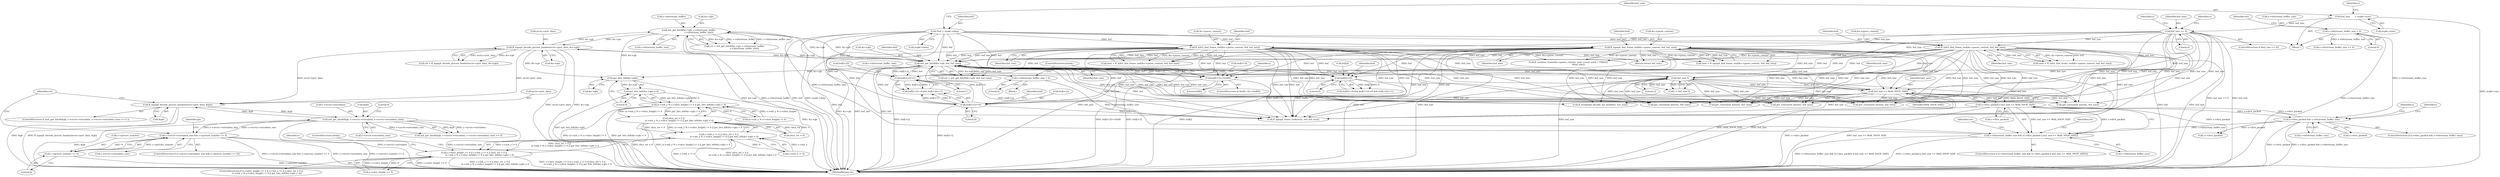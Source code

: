 digraph "0_FFmpeg_bd27a9364ca274ca97f1df6d984e88a0700fb235_0@pointer" {
"1001064" [label="(Call,get_bits_left(&s->gb))"];
"1000359" [label="(Call,init_get_bits8(&s->gb, s->bitstream_buffer,\n                             s->bitstream_buffer_size))"];
"1000471" [label="(Call,ff_mpeg4_decode_picture_header(avctx->priv_data, &s->gb))"];
"1000463" [label="(Call,ff_mpeg4_decode_picture_header(avctx->priv_data, &gb))"];
"1000449" [label="(Call,init_get_bits8(&gb, s->avctx->extradata, s->avctx->extradata_size))"];
"1000434" [label="(Call,s->avctx->extradata_size && s->picture_number == 0)"];
"1000440" [label="(Call,s->picture_number == 0)"];
"1000373" [label="(Call,init_get_bits8(&s->gb, buf, buf_size))"];
"1000205" [label="(Call,ff_mpeg4_find_frame_end(&s->parse_context, buf, buf_size))"];
"1000117" [label="(Call,*buf = avpkt->data)"];
"1000144" [label="(Call,buf_size == 0)"];
"1000123" [label="(Call,buf_size       = avpkt->size)"];
"1000303" [label="(Call,buf[i]==0)"];
"1000243" [label="(Call,ff_h263_find_frame_end(&s->parse_context, buf, buf_size))"];
"1000224" [label="(Call,ff_h263_find_frame_end(&s->parse_context, buf, buf_size))"];
"1000316" [label="(Call,buf[i+2]==1)"];
"1000325" [label="(Call,buf[i+3]==0xB0)"];
"1000309" [label="(Call,buf[i+1]==0)"];
"1000295" [label="(Call,buf_size-3)"];
"1000354" [label="(Call,buf_size <= MAX_NVOP_SIZE)"];
"1000346" [label="(Call,s->bitstream_buffer_size && (s->divx_packed || buf_size <= MAX_NVOP_SIZE))"];
"1000280" [label="(Call,s->divx_packed && s->bitstream_buffer_size)"];
"1000350" [label="(Call,s->divx_packed || buf_size <= MAX_NVOP_SIZE)"];
"1000380" [label="(Call,s->bitstream_buffer_size = 0)"];
"1000339" [label="(Call,s->bitstream_buffer_size = 0)"];
"1001063" [label="(Call,get_bits_left(&s->gb) < 0)"];
"1001053" [label="(Call,(s->mb_y % s->slice_height) != 0 || get_bits_left(&s->gb) < 0)"];
"1001049" [label="(Call,slice_ret < 0 ||\n                (s->mb_y % s->slice_height) != 0 || get_bits_left(&s->gb) < 0)"];
"1001043" [label="(Call,s->mb_x != 0 || slice_ret < 0 ||\n                (s->mb_y % s->slice_height) != 0 || get_bits_left(&s->gb) < 0)"];
"1001037" [label="(Call,s->slice_height == 0 || s->mb_x != 0 || slice_ret < 0 ||\n                (s->mb_y % s->slice_height) != 0 || get_bits_left(&s->gb) < 0)"];
"1001037" [label="(Call,s->slice_height == 0 || s->mb_x != 0 || slice_ret < 0 ||\n                (s->mb_y % s->slice_height) != 0 || get_bits_left(&s->gb) < 0)"];
"1000364" [label="(Call,s->bitstream_buffer)"];
"1000249" [label="(Identifier,buf_size)"];
"1000378" [label="(Identifier,buf)"];
"1000340" [label="(Call,s->bitstream_buffer_size)"];
"1000296" [label="(Identifier,buf_size)"];
"1000348" [label="(Identifier,s)"];
"1000470" [label="(Identifier,ret)"];
"1001474" [label="(MethodReturn,int)"];
"1000326" [label="(Call,buf[i+3])"];
"1000224" [label="(Call,ff_h263_find_frame_end(&s->parse_context, buf, buf_size))"];
"1000124" [label="(Identifier,buf_size)"];
"1000307" [label="(Literal,0)"];
"1000263" [label="(Call,ff_combine_frame(&s->parse_context, next, (const uint8_t **)&buf,\n                             &buf_size))"];
"1000316" [label="(Call,buf[i+2]==1)"];
"1001159" [label="(Call,ff_msmpeg4_decode_ext_header(s, buf_size))"];
"1000373" [label="(Call,init_get_bits8(&s->gb, buf, buf_size))"];
"1000380" [label="(Call,s->bitstream_buffer_size = 0)"];
"1000308" [label="(Call,buf[i+1]==0 && buf[i+2]==1)"];
"1000350" [label="(Call,s->divx_packed || buf_size <= MAX_NVOP_SIZE)"];
"1000356" [label="(Identifier,MAX_NVOP_SIZE)"];
"1001070" [label="(ControlStructure,break;)"];
"1000229" [label="(Identifier,buf)"];
"1000206" [label="(Call,&s->parse_context)"];
"1001065" [label="(Call,&s->gb)"];
"1000295" [label="(Call,buf_size-3)"];
"1001218" [label="(Call,ff_mpeg4_frame_end(avctx, buf, buf_size))"];
"1000244" [label="(Call,&s->parse_context)"];
"1000143" [label="(ControlStructure,if (buf_size == 0))"];
"1000463" [label="(Call,ff_mpeg4_decode_picture_header(avctx->priv_data, &gb))"];
"1000125" [label="(Call,avpkt->size)"];
"1000344" [label="(ControlStructure,break;)"];
"1000291" [label="(Identifier,i)"];
"1000276" [label="(Return,return buf_size;)"];
"1000332" [label="(Block,)"];
"1000384" [label="(Literal,0)"];
"1000203" [label="(Call,next = ff_mpeg4_find_frame_end(&s->parse_context, buf, buf_size))"];
"1000435" [label="(Call,s->avctx->extradata_size)"];
"1000472" [label="(Call,avctx->priv_data)"];
"1000371" [label="(Call,ret = init_get_bits8(&s->gb, buf, buf_size))"];
"1000447" [label="(ControlStructure,if (init_get_bits8(&gb, s->avctx->extradata, s->avctx->extradata_size) >= 0 ))"];
"1001036" [label="(ControlStructure,if (s->slice_height == 0 || s->mb_x != 0 || slice_ret < 0 ||\n                (s->mb_y % s->slice_height) != 0 || get_bits_left(&s->gb) < 0))"];
"1000325" [label="(Call,buf[i+3]==0xB0)"];
"1000243" [label="(Call,ff_h263_find_frame_end(&s->parse_context, buf, buf_size))"];
"1000322" [label="(Literal,1)"];
"1000433" [label="(ControlStructure,if (s->avctx->extradata_size && s->picture_number == 0))"];
"1000462" [label="(Literal,0)"];
"1000867" [label="(Call,get_consumed_bytes(s, buf_size))"];
"1000562" [label="(Call,get_consumed_bytes(s, buf_size))"];
"1000355" [label="(Identifier,buf_size)"];
"1000331" [label="(Literal,0xB0)"];
"1000358" [label="(Identifier,ret)"];
"1000222" [label="(Call,next = ff_h263_find_frame_end(&s->parse_context, buf, buf_size))"];
"1000280" [label="(Call,s->divx_packed && s->bitstream_buffer_size)"];
"1000293" [label="(Call,i < buf_size-3)"];
"1001049" [label="(Call,slice_ret < 0 ||\n                (s->mb_y % s->slice_height) != 0 || get_bits_left(&s->gb) < 0)"];
"1000379" [label="(Identifier,buf_size)"];
"1000945" [label="(Call,!s->divx_packed)"];
"1001050" [label="(Call,slice_ret < 0)"];
"1000310" [label="(Call,buf[i+1])"];
"1001063" [label="(Call,get_bits_left(&s->gb) < 0)"];
"1000360" [label="(Call,&s->gb)"];
"1000464" [label="(Call,avctx->priv_data)"];
"1000469" [label="(Call,ret = ff_mpeg4_decode_picture_header(avctx->priv_data, &s->gb))"];
"1000387" [label="(Identifier,ret)"];
"1000317" [label="(Call,buf[i+2])"];
"1000367" [label="(Call,s->bitstream_buffer_size)"];
"1000117" [label="(Call,*buf = avpkt->data)"];
"1000475" [label="(Call,&s->gb)"];
"1000451" [label="(Identifier,gb)"];
"1000441" [label="(Call,s->picture_number)"];
"1001043" [label="(Call,s->mb_x != 0 || slice_ret < 0 ||\n                (s->mb_y % s->slice_height) != 0 || get_bits_left(&s->gb) < 0)"];
"1001064" [label="(Call,get_bits_left(&s->gb))"];
"1000188" [label="(Identifier,s)"];
"1000230" [label="(Identifier,buf_size)"];
"1000152" [label="(Identifier,s)"];
"1000146" [label="(Literal,0)"];
"1000210" [label="(Identifier,buf)"];
"1001177" [label="(Call,s->bitstream_buffer_size == 0)"];
"1000118" [label="(Identifier,buf)"];
"1000351" [label="(Call,s->divx_packed)"];
"1000357" [label="(Call,ret = init_get_bits8(&s->gb, s->bitstream_buffer,\n                             s->bitstream_buffer_size))"];
"1000335" [label="(Identifier,s)"];
"1000297" [label="(Literal,3)"];
"1000448" [label="(Call,init_get_bits8(&gb, s->avctx->extradata, s->avctx->extradata_size) >= 0)"];
"1000818" [label="(Call,get_consumed_bytes(s, buf_size))"];
"1000449" [label="(Call,init_get_bits8(&gb, s->avctx->extradata, s->avctx->extradata_size))"];
"1000359" [label="(Call,init_get_bits8(&s->gb, s->bitstream_buffer,\n                             s->bitstream_buffer_size))"];
"1000345" [label="(ControlStructure,if (s->bitstream_buffer_size && (s->divx_packed || buf_size <= MAX_NVOP_SIZE)))"];
"1000452" [label="(Call,s->avctx->extradata)"];
"1000205" [label="(Call,ff_mpeg4_find_frame_end(&s->parse_context, buf, buf_size))"];
"1000381" [label="(Call,s->bitstream_buffer_size)"];
"1000343" [label="(Literal,0)"];
"1000284" [label="(Call,s->bitstream_buffer_size)"];
"1000324" [label="(ControlStructure,if (buf[i+3]==0xB0))"];
"1001053" [label="(Call,(s->mb_y % s->slice_height) != 0 || get_bits_left(&s->gb) < 0)"];
"1000457" [label="(Call,s->avctx->extradata_size)"];
"1000339" [label="(Call,s->bitstream_buffer_size = 0)"];
"1000467" [label="(Call,&gb)"];
"1000354" [label="(Call,buf_size <= MAX_NVOP_SIZE)"];
"1001122" [label="(Identifier,s)"];
"1000311" [label="(Identifier,buf)"];
"1001471" [label="(Call,get_consumed_bytes(s, buf_size))"];
"1000315" [label="(Literal,0)"];
"1000145" [label="(Identifier,buf_size)"];
"1000279" [label="(ControlStructure,if (s->divx_packed && s->bitstream_buffer_size))"];
"1000130" [label="(Identifier,s)"];
"1000302" [label="(Call,buf[i]==0 && buf[i+1]==0 && buf[i+2]==1)"];
"1000119" [label="(Call,avpkt->data)"];
"1000318" [label="(Identifier,buf)"];
"1000450" [label="(Call,&gb)"];
"1000444" [label="(Literal,0)"];
"1000144" [label="(Call,buf_size == 0)"];
"1000304" [label="(Call,buf[i])"];
"1000471" [label="(Call,ff_mpeg4_decode_picture_header(avctx->priv_data, &s->gb))"];
"1000434" [label="(Call,s->avctx->extradata_size && s->picture_number == 0)"];
"1000346" [label="(Call,s->bitstream_buffer_size && (s->divx_packed || buf_size <= MAX_NVOP_SIZE))"];
"1000440" [label="(Call,s->picture_number == 0)"];
"1000852" [label="(Call,get_consumed_bytes(s, buf_size))"];
"1000303" [label="(Call,buf[i]==0)"];
"1001069" [label="(Literal,0)"];
"1000347" [label="(Call,s->bitstream_buffer_size)"];
"1000372" [label="(Identifier,ret)"];
"1001038" [label="(Call,s->slice_height == 0)"];
"1000225" [label="(Call,&s->parse_context)"];
"1000241" [label="(Call,next = ff_h263_find_frame_end(&s->parse_context, buf, buf_size))"];
"1000281" [label="(Call,s->divx_packed)"];
"1000309" [label="(Call,buf[i+1]==0)"];
"1001044" [label="(Call,s->mb_x != 0)"];
"1000374" [label="(Call,&s->gb)"];
"1000123" [label="(Call,buf_size       = avpkt->size)"];
"1000211" [label="(Identifier,buf_size)"];
"1000248" [label="(Identifier,buf)"];
"1000115" [label="(Block,)"];
"1001054" [label="(Call,(s->mb_y % s->slice_height) != 0)"];
"1001064" -> "1001063"  [label="AST: "];
"1001064" -> "1001065"  [label="CFG: "];
"1001065" -> "1001064"  [label="AST: "];
"1001069" -> "1001064"  [label="CFG: "];
"1001064" -> "1001474"  [label="DDG: &s->gb"];
"1001064" -> "1001063"  [label="DDG: &s->gb"];
"1000359" -> "1001064"  [label="DDG: &s->gb"];
"1000373" -> "1001064"  [label="DDG: &s->gb"];
"1000471" -> "1001064"  [label="DDG: &s->gb"];
"1000359" -> "1000357"  [label="AST: "];
"1000359" -> "1000367"  [label="CFG: "];
"1000360" -> "1000359"  [label="AST: "];
"1000364" -> "1000359"  [label="AST: "];
"1000367" -> "1000359"  [label="AST: "];
"1000357" -> "1000359"  [label="CFG: "];
"1000359" -> "1001474"  [label="DDG: s->bitstream_buffer"];
"1000359" -> "1001474"  [label="DDG: &s->gb"];
"1000359" -> "1000357"  [label="DDG: &s->gb"];
"1000359" -> "1000357"  [label="DDG: s->bitstream_buffer"];
"1000359" -> "1000357"  [label="DDG: s->bitstream_buffer_size"];
"1000471" -> "1000359"  [label="DDG: &s->gb"];
"1000373" -> "1000359"  [label="DDG: &s->gb"];
"1000346" -> "1000359"  [label="DDG: s->bitstream_buffer_size"];
"1000359" -> "1000373"  [label="DDG: &s->gb"];
"1000359" -> "1000471"  [label="DDG: &s->gb"];
"1000471" -> "1000469"  [label="AST: "];
"1000471" -> "1000475"  [label="CFG: "];
"1000472" -> "1000471"  [label="AST: "];
"1000475" -> "1000471"  [label="AST: "];
"1000469" -> "1000471"  [label="CFG: "];
"1000471" -> "1001474"  [label="DDG: avctx->priv_data"];
"1000471" -> "1001474"  [label="DDG: &s->gb"];
"1000471" -> "1000373"  [label="DDG: &s->gb"];
"1000471" -> "1000463"  [label="DDG: avctx->priv_data"];
"1000471" -> "1000469"  [label="DDG: avctx->priv_data"];
"1000471" -> "1000469"  [label="DDG: &s->gb"];
"1000463" -> "1000471"  [label="DDG: avctx->priv_data"];
"1000373" -> "1000471"  [label="DDG: &s->gb"];
"1000463" -> "1000447"  [label="AST: "];
"1000463" -> "1000467"  [label="CFG: "];
"1000464" -> "1000463"  [label="AST: "];
"1000467" -> "1000463"  [label="AST: "];
"1000470" -> "1000463"  [label="CFG: "];
"1000463" -> "1001474"  [label="DDG: ff_mpeg4_decode_picture_header(avctx->priv_data, &gb)"];
"1000463" -> "1001474"  [label="DDG: &gb"];
"1000463" -> "1000449"  [label="DDG: &gb"];
"1000449" -> "1000463"  [label="DDG: &gb"];
"1000449" -> "1000448"  [label="AST: "];
"1000449" -> "1000457"  [label="CFG: "];
"1000450" -> "1000449"  [label="AST: "];
"1000452" -> "1000449"  [label="AST: "];
"1000457" -> "1000449"  [label="AST: "];
"1000462" -> "1000449"  [label="CFG: "];
"1000449" -> "1001474"  [label="DDG: s->avctx->extradata_size"];
"1000449" -> "1001474"  [label="DDG: &gb"];
"1000449" -> "1001474"  [label="DDG: s->avctx->extradata"];
"1000449" -> "1000434"  [label="DDG: s->avctx->extradata_size"];
"1000449" -> "1000448"  [label="DDG: &gb"];
"1000449" -> "1000448"  [label="DDG: s->avctx->extradata"];
"1000449" -> "1000448"  [label="DDG: s->avctx->extradata_size"];
"1000434" -> "1000449"  [label="DDG: s->avctx->extradata_size"];
"1000434" -> "1000433"  [label="AST: "];
"1000434" -> "1000435"  [label="CFG: "];
"1000434" -> "1000440"  [label="CFG: "];
"1000435" -> "1000434"  [label="AST: "];
"1000440" -> "1000434"  [label="AST: "];
"1000451" -> "1000434"  [label="CFG: "];
"1000470" -> "1000434"  [label="CFG: "];
"1000434" -> "1001474"  [label="DDG: s->picture_number == 0"];
"1000434" -> "1001474"  [label="DDG: s->avctx->extradata_size && s->picture_number == 0"];
"1000434" -> "1001474"  [label="DDG: s->avctx->extradata_size"];
"1000440" -> "1000434"  [label="DDG: s->picture_number"];
"1000440" -> "1000434"  [label="DDG: 0"];
"1000440" -> "1000444"  [label="CFG: "];
"1000441" -> "1000440"  [label="AST: "];
"1000444" -> "1000440"  [label="AST: "];
"1000440" -> "1001474"  [label="DDG: s->picture_number"];
"1000373" -> "1000371"  [label="AST: "];
"1000373" -> "1000379"  [label="CFG: "];
"1000374" -> "1000373"  [label="AST: "];
"1000378" -> "1000373"  [label="AST: "];
"1000379" -> "1000373"  [label="AST: "];
"1000371" -> "1000373"  [label="CFG: "];
"1000373" -> "1001474"  [label="DDG: buf_size"];
"1000373" -> "1001474"  [label="DDG: buf"];
"1000373" -> "1001474"  [label="DDG: &s->gb"];
"1000373" -> "1000295"  [label="DDG: buf_size"];
"1000373" -> "1000303"  [label="DDG: buf"];
"1000373" -> "1000309"  [label="DDG: buf"];
"1000373" -> "1000316"  [label="DDG: buf"];
"1000373" -> "1000325"  [label="DDG: buf"];
"1000373" -> "1000354"  [label="DDG: buf_size"];
"1000373" -> "1000371"  [label="DDG: &s->gb"];
"1000373" -> "1000371"  [label="DDG: buf"];
"1000373" -> "1000371"  [label="DDG: buf_size"];
"1000205" -> "1000373"  [label="DDG: buf"];
"1000205" -> "1000373"  [label="DDG: buf_size"];
"1000303" -> "1000373"  [label="DDG: buf[i]"];
"1000224" -> "1000373"  [label="DDG: buf"];
"1000224" -> "1000373"  [label="DDG: buf_size"];
"1000117" -> "1000373"  [label="DDG: buf"];
"1000316" -> "1000373"  [label="DDG: buf[i+2]"];
"1000325" -> "1000373"  [label="DDG: buf[i+3]"];
"1000243" -> "1000373"  [label="DDG: buf"];
"1000243" -> "1000373"  [label="DDG: buf_size"];
"1000309" -> "1000373"  [label="DDG: buf[i+1]"];
"1000295" -> "1000373"  [label="DDG: buf_size"];
"1000354" -> "1000373"  [label="DDG: buf_size"];
"1000144" -> "1000373"  [label="DDG: buf_size"];
"1000373" -> "1000562"  [label="DDG: buf_size"];
"1000373" -> "1000818"  [label="DDG: buf_size"];
"1000373" -> "1000852"  [label="DDG: buf_size"];
"1000373" -> "1000867"  [label="DDG: buf_size"];
"1000373" -> "1001159"  [label="DDG: buf_size"];
"1000373" -> "1001218"  [label="DDG: buf"];
"1000373" -> "1001218"  [label="DDG: buf_size"];
"1000373" -> "1001471"  [label="DDG: buf_size"];
"1000205" -> "1000203"  [label="AST: "];
"1000205" -> "1000211"  [label="CFG: "];
"1000206" -> "1000205"  [label="AST: "];
"1000210" -> "1000205"  [label="AST: "];
"1000211" -> "1000205"  [label="AST: "];
"1000203" -> "1000205"  [label="CFG: "];
"1000205" -> "1001474"  [label="DDG: buf"];
"1000205" -> "1001474"  [label="DDG: buf_size"];
"1000205" -> "1000203"  [label="DDG: &s->parse_context"];
"1000205" -> "1000203"  [label="DDG: buf"];
"1000205" -> "1000203"  [label="DDG: buf_size"];
"1000117" -> "1000205"  [label="DDG: buf"];
"1000144" -> "1000205"  [label="DDG: buf_size"];
"1000205" -> "1000263"  [label="DDG: &s->parse_context"];
"1000205" -> "1000276"  [label="DDG: buf_size"];
"1000205" -> "1000295"  [label="DDG: buf_size"];
"1000205" -> "1000303"  [label="DDG: buf"];
"1000205" -> "1000309"  [label="DDG: buf"];
"1000205" -> "1000316"  [label="DDG: buf"];
"1000205" -> "1000325"  [label="DDG: buf"];
"1000205" -> "1000354"  [label="DDG: buf_size"];
"1000205" -> "1000562"  [label="DDG: buf_size"];
"1000205" -> "1000818"  [label="DDG: buf_size"];
"1000205" -> "1000852"  [label="DDG: buf_size"];
"1000205" -> "1000867"  [label="DDG: buf_size"];
"1000205" -> "1001159"  [label="DDG: buf_size"];
"1000205" -> "1001218"  [label="DDG: buf"];
"1000205" -> "1001218"  [label="DDG: buf_size"];
"1000205" -> "1001471"  [label="DDG: buf_size"];
"1000117" -> "1000115"  [label="AST: "];
"1000117" -> "1000119"  [label="CFG: "];
"1000118" -> "1000117"  [label="AST: "];
"1000119" -> "1000117"  [label="AST: "];
"1000124" -> "1000117"  [label="CFG: "];
"1000117" -> "1001474"  [label="DDG: buf"];
"1000117" -> "1001474"  [label="DDG: avpkt->data"];
"1000117" -> "1000224"  [label="DDG: buf"];
"1000117" -> "1000243"  [label="DDG: buf"];
"1000117" -> "1000303"  [label="DDG: buf"];
"1000117" -> "1000309"  [label="DDG: buf"];
"1000117" -> "1000316"  [label="DDG: buf"];
"1000117" -> "1000325"  [label="DDG: buf"];
"1000117" -> "1001218"  [label="DDG: buf"];
"1000144" -> "1000143"  [label="AST: "];
"1000144" -> "1000146"  [label="CFG: "];
"1000145" -> "1000144"  [label="AST: "];
"1000146" -> "1000144"  [label="AST: "];
"1000152" -> "1000144"  [label="CFG: "];
"1000188" -> "1000144"  [label="CFG: "];
"1000144" -> "1001474"  [label="DDG: buf_size == 0"];
"1000144" -> "1001474"  [label="DDG: buf_size"];
"1000123" -> "1000144"  [label="DDG: buf_size"];
"1000144" -> "1000224"  [label="DDG: buf_size"];
"1000144" -> "1000243"  [label="DDG: buf_size"];
"1000144" -> "1000295"  [label="DDG: buf_size"];
"1000144" -> "1000354"  [label="DDG: buf_size"];
"1000144" -> "1000562"  [label="DDG: buf_size"];
"1000144" -> "1000818"  [label="DDG: buf_size"];
"1000144" -> "1000852"  [label="DDG: buf_size"];
"1000144" -> "1000867"  [label="DDG: buf_size"];
"1000144" -> "1001159"  [label="DDG: buf_size"];
"1000144" -> "1001218"  [label="DDG: buf_size"];
"1000144" -> "1001471"  [label="DDG: buf_size"];
"1000123" -> "1000115"  [label="AST: "];
"1000123" -> "1000125"  [label="CFG: "];
"1000124" -> "1000123"  [label="AST: "];
"1000125" -> "1000123"  [label="AST: "];
"1000130" -> "1000123"  [label="CFG: "];
"1000123" -> "1001474"  [label="DDG: avpkt->size"];
"1000303" -> "1000302"  [label="AST: "];
"1000303" -> "1000307"  [label="CFG: "];
"1000304" -> "1000303"  [label="AST: "];
"1000307" -> "1000303"  [label="AST: "];
"1000311" -> "1000303"  [label="CFG: "];
"1000302" -> "1000303"  [label="CFG: "];
"1000303" -> "1001474"  [label="DDG: buf[i]"];
"1000303" -> "1000302"  [label="DDG: buf[i]"];
"1000303" -> "1000302"  [label="DDG: 0"];
"1000243" -> "1000303"  [label="DDG: buf"];
"1000224" -> "1000303"  [label="DDG: buf"];
"1000303" -> "1001218"  [label="DDG: buf[i]"];
"1000243" -> "1000241"  [label="AST: "];
"1000243" -> "1000249"  [label="CFG: "];
"1000244" -> "1000243"  [label="AST: "];
"1000248" -> "1000243"  [label="AST: "];
"1000249" -> "1000243"  [label="AST: "];
"1000241" -> "1000243"  [label="CFG: "];
"1000243" -> "1001474"  [label="DDG: buf"];
"1000243" -> "1001474"  [label="DDG: buf_size"];
"1000243" -> "1000241"  [label="DDG: &s->parse_context"];
"1000243" -> "1000241"  [label="DDG: buf"];
"1000243" -> "1000241"  [label="DDG: buf_size"];
"1000243" -> "1000263"  [label="DDG: &s->parse_context"];
"1000243" -> "1000276"  [label="DDG: buf_size"];
"1000243" -> "1000295"  [label="DDG: buf_size"];
"1000243" -> "1000309"  [label="DDG: buf"];
"1000243" -> "1000316"  [label="DDG: buf"];
"1000243" -> "1000325"  [label="DDG: buf"];
"1000243" -> "1000354"  [label="DDG: buf_size"];
"1000243" -> "1000562"  [label="DDG: buf_size"];
"1000243" -> "1000818"  [label="DDG: buf_size"];
"1000243" -> "1000852"  [label="DDG: buf_size"];
"1000243" -> "1000867"  [label="DDG: buf_size"];
"1000243" -> "1001159"  [label="DDG: buf_size"];
"1000243" -> "1001218"  [label="DDG: buf"];
"1000243" -> "1001218"  [label="DDG: buf_size"];
"1000243" -> "1001471"  [label="DDG: buf_size"];
"1000224" -> "1000222"  [label="AST: "];
"1000224" -> "1000230"  [label="CFG: "];
"1000225" -> "1000224"  [label="AST: "];
"1000229" -> "1000224"  [label="AST: "];
"1000230" -> "1000224"  [label="AST: "];
"1000222" -> "1000224"  [label="CFG: "];
"1000224" -> "1001474"  [label="DDG: buf"];
"1000224" -> "1001474"  [label="DDG: buf_size"];
"1000224" -> "1000222"  [label="DDG: &s->parse_context"];
"1000224" -> "1000222"  [label="DDG: buf"];
"1000224" -> "1000222"  [label="DDG: buf_size"];
"1000224" -> "1000263"  [label="DDG: &s->parse_context"];
"1000224" -> "1000276"  [label="DDG: buf_size"];
"1000224" -> "1000295"  [label="DDG: buf_size"];
"1000224" -> "1000309"  [label="DDG: buf"];
"1000224" -> "1000316"  [label="DDG: buf"];
"1000224" -> "1000325"  [label="DDG: buf"];
"1000224" -> "1000354"  [label="DDG: buf_size"];
"1000224" -> "1000562"  [label="DDG: buf_size"];
"1000224" -> "1000818"  [label="DDG: buf_size"];
"1000224" -> "1000852"  [label="DDG: buf_size"];
"1000224" -> "1000867"  [label="DDG: buf_size"];
"1000224" -> "1001159"  [label="DDG: buf_size"];
"1000224" -> "1001218"  [label="DDG: buf"];
"1000224" -> "1001218"  [label="DDG: buf_size"];
"1000224" -> "1001471"  [label="DDG: buf_size"];
"1000316" -> "1000308"  [label="AST: "];
"1000316" -> "1000322"  [label="CFG: "];
"1000317" -> "1000316"  [label="AST: "];
"1000322" -> "1000316"  [label="AST: "];
"1000308" -> "1000316"  [label="CFG: "];
"1000316" -> "1001474"  [label="DDG: buf[i+2]"];
"1000316" -> "1000308"  [label="DDG: buf[i+2]"];
"1000316" -> "1000308"  [label="DDG: 1"];
"1000316" -> "1001218"  [label="DDG: buf[i+2]"];
"1000325" -> "1000324"  [label="AST: "];
"1000325" -> "1000331"  [label="CFG: "];
"1000326" -> "1000325"  [label="AST: "];
"1000331" -> "1000325"  [label="AST: "];
"1000335" -> "1000325"  [label="CFG: "];
"1000344" -> "1000325"  [label="CFG: "];
"1000325" -> "1001474"  [label="DDG: buf[i+3]"];
"1000325" -> "1001474"  [label="DDG: buf[i+3]==0xB0"];
"1000325" -> "1001218"  [label="DDG: buf[i+3]"];
"1000309" -> "1000308"  [label="AST: "];
"1000309" -> "1000315"  [label="CFG: "];
"1000310" -> "1000309"  [label="AST: "];
"1000315" -> "1000309"  [label="AST: "];
"1000318" -> "1000309"  [label="CFG: "];
"1000308" -> "1000309"  [label="CFG: "];
"1000309" -> "1001474"  [label="DDG: buf[i+1]"];
"1000309" -> "1000308"  [label="DDG: buf[i+1]"];
"1000309" -> "1000308"  [label="DDG: 0"];
"1000309" -> "1001218"  [label="DDG: buf[i+1]"];
"1000295" -> "1000293"  [label="AST: "];
"1000295" -> "1000297"  [label="CFG: "];
"1000296" -> "1000295"  [label="AST: "];
"1000297" -> "1000295"  [label="AST: "];
"1000293" -> "1000295"  [label="CFG: "];
"1000295" -> "1001474"  [label="DDG: buf_size"];
"1000295" -> "1000293"  [label="DDG: buf_size"];
"1000295" -> "1000293"  [label="DDG: 3"];
"1000354" -> "1000295"  [label="DDG: buf_size"];
"1000295" -> "1000354"  [label="DDG: buf_size"];
"1000295" -> "1000562"  [label="DDG: buf_size"];
"1000295" -> "1000818"  [label="DDG: buf_size"];
"1000295" -> "1000852"  [label="DDG: buf_size"];
"1000295" -> "1000867"  [label="DDG: buf_size"];
"1000295" -> "1001159"  [label="DDG: buf_size"];
"1000295" -> "1001218"  [label="DDG: buf_size"];
"1000295" -> "1001471"  [label="DDG: buf_size"];
"1000354" -> "1000350"  [label="AST: "];
"1000354" -> "1000356"  [label="CFG: "];
"1000355" -> "1000354"  [label="AST: "];
"1000356" -> "1000354"  [label="AST: "];
"1000350" -> "1000354"  [label="CFG: "];
"1000354" -> "1001474"  [label="DDG: MAX_NVOP_SIZE"];
"1000354" -> "1001474"  [label="DDG: buf_size"];
"1000354" -> "1000350"  [label="DDG: buf_size"];
"1000354" -> "1000350"  [label="DDG: MAX_NVOP_SIZE"];
"1000354" -> "1000562"  [label="DDG: buf_size"];
"1000354" -> "1000818"  [label="DDG: buf_size"];
"1000354" -> "1000852"  [label="DDG: buf_size"];
"1000354" -> "1000867"  [label="DDG: buf_size"];
"1000354" -> "1001159"  [label="DDG: buf_size"];
"1000354" -> "1001218"  [label="DDG: buf_size"];
"1000354" -> "1001471"  [label="DDG: buf_size"];
"1000346" -> "1000345"  [label="AST: "];
"1000346" -> "1000347"  [label="CFG: "];
"1000346" -> "1000350"  [label="CFG: "];
"1000347" -> "1000346"  [label="AST: "];
"1000350" -> "1000346"  [label="AST: "];
"1000358" -> "1000346"  [label="CFG: "];
"1000372" -> "1000346"  [label="CFG: "];
"1000346" -> "1001474"  [label="DDG: s->divx_packed || buf_size <= MAX_NVOP_SIZE"];
"1000346" -> "1001474"  [label="DDG: s->bitstream_buffer_size && (s->divx_packed || buf_size <= MAX_NVOP_SIZE)"];
"1000280" -> "1000346"  [label="DDG: s->bitstream_buffer_size"];
"1000339" -> "1000346"  [label="DDG: s->bitstream_buffer_size"];
"1000350" -> "1000346"  [label="DDG: s->divx_packed"];
"1000350" -> "1000346"  [label="DDG: buf_size <= MAX_NVOP_SIZE"];
"1000280" -> "1000279"  [label="AST: "];
"1000280" -> "1000281"  [label="CFG: "];
"1000280" -> "1000284"  [label="CFG: "];
"1000281" -> "1000280"  [label="AST: "];
"1000284" -> "1000280"  [label="AST: "];
"1000291" -> "1000280"  [label="CFG: "];
"1000348" -> "1000280"  [label="CFG: "];
"1000280" -> "1001474"  [label="DDG: s->divx_packed && s->bitstream_buffer_size"];
"1000280" -> "1001474"  [label="DDG: s->divx_packed"];
"1000350" -> "1000280"  [label="DDG: s->divx_packed"];
"1000380" -> "1000280"  [label="DDG: s->bitstream_buffer_size"];
"1000280" -> "1000350"  [label="DDG: s->divx_packed"];
"1000280" -> "1000945"  [label="DDG: s->divx_packed"];
"1000350" -> "1000351"  [label="CFG: "];
"1000351" -> "1000350"  [label="AST: "];
"1000350" -> "1001474"  [label="DDG: s->divx_packed"];
"1000350" -> "1001474"  [label="DDG: buf_size <= MAX_NVOP_SIZE"];
"1000350" -> "1000945"  [label="DDG: s->divx_packed"];
"1000380" -> "1000115"  [label="AST: "];
"1000380" -> "1000384"  [label="CFG: "];
"1000381" -> "1000380"  [label="AST: "];
"1000384" -> "1000380"  [label="AST: "];
"1000387" -> "1000380"  [label="CFG: "];
"1000380" -> "1001474"  [label="DDG: s->bitstream_buffer_size"];
"1000380" -> "1001177"  [label="DDG: s->bitstream_buffer_size"];
"1000339" -> "1000332"  [label="AST: "];
"1000339" -> "1000343"  [label="CFG: "];
"1000340" -> "1000339"  [label="AST: "];
"1000343" -> "1000339"  [label="AST: "];
"1000344" -> "1000339"  [label="CFG: "];
"1001063" -> "1001053"  [label="AST: "];
"1001063" -> "1001069"  [label="CFG: "];
"1001069" -> "1001063"  [label="AST: "];
"1001053" -> "1001063"  [label="CFG: "];
"1001063" -> "1001474"  [label="DDG: get_bits_left(&s->gb)"];
"1001063" -> "1001053"  [label="DDG: get_bits_left(&s->gb)"];
"1001063" -> "1001053"  [label="DDG: 0"];
"1001053" -> "1001049"  [label="AST: "];
"1001053" -> "1001054"  [label="CFG: "];
"1001054" -> "1001053"  [label="AST: "];
"1001049" -> "1001053"  [label="CFG: "];
"1001053" -> "1001474"  [label="DDG: get_bits_left(&s->gb) < 0"];
"1001053" -> "1001474"  [label="DDG: (s->mb_y % s->slice_height) != 0"];
"1001053" -> "1001049"  [label="DDG: (s->mb_y % s->slice_height) != 0"];
"1001053" -> "1001049"  [label="DDG: get_bits_left(&s->gb) < 0"];
"1001054" -> "1001053"  [label="DDG: s->mb_y % s->slice_height"];
"1001054" -> "1001053"  [label="DDG: 0"];
"1001049" -> "1001043"  [label="AST: "];
"1001049" -> "1001050"  [label="CFG: "];
"1001050" -> "1001049"  [label="AST: "];
"1001043" -> "1001049"  [label="CFG: "];
"1001049" -> "1001474"  [label="DDG: slice_ret < 0"];
"1001049" -> "1001474"  [label="DDG: (s->mb_y % s->slice_height) != 0 || get_bits_left(&s->gb) < 0"];
"1001049" -> "1001043"  [label="DDG: slice_ret < 0"];
"1001049" -> "1001043"  [label="DDG: (s->mb_y % s->slice_height) != 0 || get_bits_left(&s->gb) < 0"];
"1001050" -> "1001049"  [label="DDG: slice_ret"];
"1001050" -> "1001049"  [label="DDG: 0"];
"1001043" -> "1001037"  [label="AST: "];
"1001043" -> "1001044"  [label="CFG: "];
"1001044" -> "1001043"  [label="AST: "];
"1001037" -> "1001043"  [label="CFG: "];
"1001043" -> "1001474"  [label="DDG: slice_ret < 0 ||\n                (s->mb_y % s->slice_height) != 0 || get_bits_left(&s->gb) < 0"];
"1001043" -> "1001474"  [label="DDG: s->mb_x != 0"];
"1001043" -> "1001037"  [label="DDG: s->mb_x != 0"];
"1001043" -> "1001037"  [label="DDG: slice_ret < 0 ||\n                (s->mb_y % s->slice_height) != 0 || get_bits_left(&s->gb) < 0"];
"1001044" -> "1001043"  [label="DDG: s->mb_x"];
"1001044" -> "1001043"  [label="DDG: 0"];
"1001037" -> "1001036"  [label="AST: "];
"1001037" -> "1001038"  [label="CFG: "];
"1001038" -> "1001037"  [label="AST: "];
"1001070" -> "1001037"  [label="CFG: "];
"1001122" -> "1001037"  [label="CFG: "];
"1001037" -> "1001474"  [label="DDG: s->slice_height == 0"];
"1001037" -> "1001474"  [label="DDG: s->mb_x != 0 || slice_ret < 0 ||\n                (s->mb_y % s->slice_height) != 0 || get_bits_left(&s->gb) < 0"];
"1001037" -> "1001474"  [label="DDG: s->slice_height == 0 || s->mb_x != 0 || slice_ret < 0 ||\n                (s->mb_y % s->slice_height) != 0 || get_bits_left(&s->gb) < 0"];
"1001038" -> "1001037"  [label="DDG: s->slice_height"];
"1001038" -> "1001037"  [label="DDG: 0"];
}
